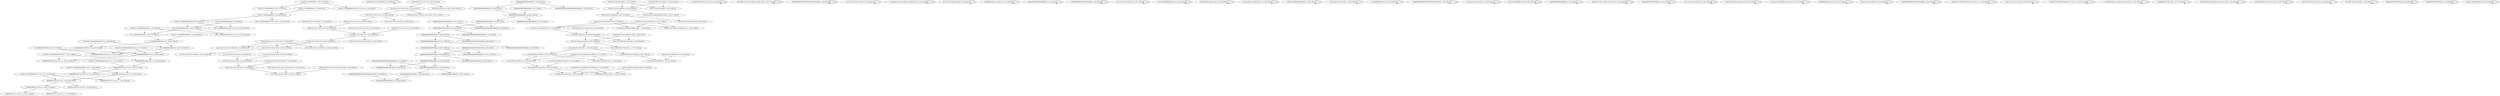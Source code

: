 digraph G {
    "10111100000000010001_5-24:173-LEN:20" -> "01111000000000100011_6-25:172-LEN:20";
    "10111100000000010001_5-24:173-LEN:20" -> "01111000000000100010111011111_6-35:8-LEN:29";
    "010001101011011000010_2-23:5-LEN:21" -> "010001101011011000010_2-23:5-LEN:21";
    "110010101100000000010001101_1-27:5-LEN:27" -> "11000000000100011011011111_9-35:14-LEN:26";
    "110010101100000000010001101_1-27:5-LEN:27" -> "11000000000100011011_9-28:186-LEN:20";
    "10010011010111011101011_1-24:6-LEN:23" -> "00110101110111010110_6-25:135-LEN:20";
    "100110010101110111010110110_1-28:5-LEN:27" -> "01011101110101101100010011_10-35:6-LEN:26";
    "100110010101110111010110110_1-28:5-LEN:27" -> "010111011101011011010_10-30:135-LEN:21";
    "100110010101110111010110110_1-28:5-LEN:27" -> "0101110111010110110010011_10-35:12-LEN:25";
    "00000000000000000000_8-27:217-LEN:20" -> "00000000000000000000_9-28:214-LEN:20";
    "00000000000000000000_8-27:217-LEN:20" -> "00000000000000000000000000_9-35:6-LEN:26";
    "10110000101010001100_14-33:156-LEN:20" -> "01100001010100011001_15-35:12-LEN:20";
    "10110000101010001100_14-33:156-LEN:20" -> "011000010101000110011_15-35:172-LEN:21";
    "00110101101100001010_6-25:133-LEN:20" -> "011010110110000101010_7-27:138-LEN:21";
    "00110101101100001010_6-25:133-LEN:20" -> "0110101101100001010000110011_7-35:6-LEN:28";
    "00110101101100001010_6-25:133-LEN:20" -> "01101011011000010100000110011_7-35:5-LEN:29";
    "00000001000110111011_13-32:180-LEN:20" -> "00000010001101110111_14-33:173-LEN:20";
    "00000001000110111011_13-32:180-LEN:20" -> "0000001000110111011011_14-35:6-LEN:22";
    "11001011110000000010001101110_1-30:6-LEN:29" -> "00000000100011011101111_12-35:12-LEN:23";
    "11001011110000000010001101110_1-30:6-LEN:29" -> "00000000100011011101_12-31:182-LEN:20";
    "111000000001000110111011_8-32:5-LEN:24" -> "111000000001000110111011_8-32:5-LEN:24";
    "00000000000000000000_6-25:232-LEN:20" -> "00000000000000000000_7-26:228-LEN:20";
    "00000000000000000000_6-25:232-LEN:20" -> "0000000000000000000000000000_7-35:5-LEN:28";
    "1010100110101101100010101000110011_1-35:7-LEN:34" -> "1010100110101101100010101000110011_1-35:7-LEN:34";
    "000000000000000000000_1-21:224-LEN:21" -> "00000000000000000000_3-22:216-LEN:20";
    "000000000000000000000_1-21:224-LEN:21" -> "00000000000000000000000000000000_3-35:16-LEN:32";
    "10110110000101010001_11-30:143-LEN:20" -> "01101100001010100011_12-31:136-LEN:20";
    "10110110000101010001_11-30:143-LEN:20" -> "0110110000101010001001_12-34:7-LEN:22";
    "0000000000000000000000000000000000_1-35:6-LEN:34" -> "0000000000000000000000000000000000_1-35:6-LEN:34";
    "01011011000010101000_10-29:148-LEN:20" -> "10110110000101010001_11-30:143-LEN:20";
    "01011011000010101000_10-29:148-LEN:20" -> "101101100001010100010011_11-35:7-LEN:24";
    "00110101110111010110_6-25:135-LEN:20" -> "01101011101110101101_7-26:149-LEN:20";
    "011010110110000101010_7-27:138-LEN:21" -> "10101101100001010100_9-28:146-LEN:20";
    "1110111010110111010011_13-35:8-LEN:22" -> "1110111010110111010011_13-35:8-LEN:22";
    "10010111100000000010_2-21:170-LEN:20" -> "00101111000000000100_3-22:182-LEN:20";
    "00000000000000000000000_1-24:21-LEN:23" -> "00000000000000000000_6-25:232-LEN:20";
    "00000000000000000000000_1-24:21-LEN:23" -> "00000000000000000000000000000_6-35:8-LEN:29";
    "00000000010001101110_11-30:191-LEN:20" -> "00000000100011011101111_12-35:12-LEN:23";
    "00000000010001101110_11-30:191-LEN:20" -> "00000000100011011101_12-31:182-LEN:20";
    "010100110101101000010101000110011_2-35:9-LEN:33" -> "010100110101101000010101000110011_2-35:9-LEN:33";
    "000000000000000000000000000000_1-31:8-LEN:30" -> "0000000000000000000000_13-35:6-LEN:22";
    "000000000000000000000000000000_1-31:8-LEN:30" -> "000000000000000000000_13-33:204-LEN:21";
    "01101100001010100011_12-31:136-LEN:20" -> "1101100001010100011011_13-35:6-LEN:22";
    "01101100001010100011_12-31:136-LEN:20" -> "11011000010101000110_13-32:145-LEN:20";
    "011010110110000110100_7-28:5-LEN:21" -> "011010110110000110100_7-28:5-LEN:21";
    "00101111000000000100_3-22:182-LEN:20" -> "01011110000000001001101110111_4-33:5-LEN:29";
    "00101111000000000100_3-22:182-LEN:20" -> "01011110000000001000_4-23:181-LEN:20";
    "11100000000010001101_8-27:193-LEN:20" -> "11000000000100011011011111_9-35:14-LEN:26";
    "11100000000010001101_8-27:193-LEN:20" -> "11000000000100011011_9-28:186-LEN:20";
    "10011001101011101110_1-20:133-LEN:20" -> "0011001101011101110001_2-23:5-LEN:22";
    "10011001101011101110_1-20:133-LEN:20" -> "001100110101110111010_2-22:148-LEN:21";
    "00000000000000000000_4-23:221-LEN:20" -> "0000000000000000000000000_5-30:5-LEN:25";
    "00000000000000000000_4-23:221-LEN:20" -> "00000000000000000000_5-24:220-LEN:20";
    "100110110101110111010110_1-25:10-LEN:24" -> "01101011101110101101_7-26:149-LEN:20";
    "0000000010001101100111_12-33:5-LEN:22" -> "0000000010001101100111_12-33:5-LEN:22";
    "0101001010110110000101010_2-27:8-LEN:25" -> "10101101100001010100_9-28:146-LEN:20";
    "10101001101120110000101010001100_1-33:23-LEN:32" -> "01100001010100011001_15-35:12-LEN:20";
    "10101001101120110000101010001100_1-33:23-LEN:32" -> "011000010101000110011_15-35:172-LEN:21";
    "11001101011101110101_4-23:134-LEN:20" -> "10011010111011101010110_5-28:8-LEN:23";
    "11001101011101110101_4-23:134-LEN:20" -> "10011010111011101011_5-24:130-LEN:20";
    "11110111010110110101_12-31:6-LEN:20" -> "11101110101101101010_13-32:128-LEN:20";
    "00000000000000000000000_1-24:5-LEN:23" -> "00000000000000000000000_1-24:5-LEN:23";
    "10110110000101010001100_9-33:5-LEN:23" -> "01100001010100011001_15-35:12-LEN:20";
    "10110110000101010001100_9-33:5-LEN:23" -> "011000010101000110011_15-35:172-LEN:21";
    "1010100110111101100001010100011_1-31:13-LEN:31" -> "1101100001010100011011_13-35:6-LEN:22";
    "1010100110111101100001010100011_1-31:13-LEN:31" -> "11011000010101000110_13-32:145-LEN:20";
    "00000000000000000000_12-31:202-LEN:20" -> "0000000000000000000000_13-35:6-LEN:22";
    "00000000000000000000_12-31:202-LEN:20" -> "000000000000000000000_13-33:204-LEN:21";
    "0000000000000000000000000_1-26:5-LEN:25" -> "0000000000000000000000000_1-26:5-LEN:25";
    "20110000101010001001_14-34:5-LEN:20" -> "01100001010100010011_15-35:11-LEN:20";
    "00000010001101110111_14-33:173-LEN:20" -> "00000100011011101111_15-35:14-LEN:20";
    "00000010001101110111_14-33:173-LEN:20" -> "000001000110111011111_15-35:158-LEN:21";
    "01101011101110101101_7-26:149-LEN:20" -> "110101110111010110110_8-28:144-LEN:21";
    "01101011101110101101_7-26:149-LEN:20" -> "1101011101110101101001010011_8-35:7-LEN:28";
    "10110101101101010011_15-35:7-LEN:20" -> "10110101101101010011_15-35:7-LEN:20";
    "00000000000000000000_3-22:216-LEN:20" -> "00000000000000000000_4-23:221-LEN:20";
    "000000000000000000000000000000000_1-34:6-LEN:33" -> "00000000000000000000_16-35:205-LEN:20";
    "110010111100000000100011011101_1-31:5-LEN:30" -> "00000001000110111011_13-32:180-LEN:20";
    "110010111100000000100011011101_1-31:5-LEN:30" -> "0000000100011011101111_13-35:7-LEN:22";
    "0101110000000001000110_4-26:5-LEN:22" -> "0101110000000001000110_4-26:5-LEN:22";
    "011000000101000110011_15-35:5-LEN:21" -> "011000000101000110011_15-35:5-LEN:21";
    "01101100001101000110011_12-35:5-LEN:23" -> "01101100001101000110011_12-35:5-LEN:23";
    "11001001110000000001000110_1-26:8-LEN:26" -> "11100000000010001101_8-27:193-LEN:20";
    "11001001110000000001000110_1-26:8-LEN:26" -> "1110000000001000110110_8-30:6-LEN:22";
    "11001011100000000010001_1-24:5-LEN:23" -> "11001011100000000010001_1-24:5-LEN:23";
    "11110000000001000110_7-26:191-LEN:20" -> "11100000000010001101_8-27:193-LEN:20";
    "11110000000001000110_7-26:191-LEN:20" -> "1110000000001000110110_8-30:6-LEN:22";
    "010111011101011011010_10-30:135-LEN:21" -> "01110111010110110100011_12-35:12-LEN:23";
    "010111011101011011010_10-30:135-LEN:21" -> "01110111010110110101_12-31:123-LEN:20";
    "11001011100000000001000110111_1-29:7-LEN:29" -> "00000000010001101110_11-30:191-LEN:20";
    "10111010101101010011_15-35:5-LEN:20" -> "10111010101101010011_15-35:5-LEN:20";
    "11100000000010011011_8-28:5-LEN:20" -> "11100000000010011011_8-28:5-LEN:20";
    "01101001101110101101101010_7-32:6-LEN:26" -> "11011101011011010100_14-33:138-LEN:20";
    "00000000000000000000_5-24:220-LEN:20" -> "00000000000000000000_6-25:232-LEN:20";
    "00000000000000000000_5-24:220-LEN:20" -> "00000000000000000000000000000_6-35:8-LEN:29";
    "0000000000000000000000000000000000_1-35:7-LEN:34" -> "0000000000000000000000000000000000_1-35:7-LEN:34";
    "00000000100011011101_12-31:182-LEN:20" -> "00000001000110111011_13-32:180-LEN:20";
    "00000000100011011101_12-31:182-LEN:20" -> "0000000100011011101111_13-35:7-LEN:22";
    "101010010101101100001010100_1-28:8-LEN:27" -> "01011011000010101000_10-29:148-LEN:20";
    "101010010101101100001010100_1-28:8-LEN:27" -> "0101101100001010100110011_10-35:8-LEN:25";
    "101110101100101010011_15-35:5-LEN:21" -> "101110101100101010011_15-35:5-LEN:21";
    "11011000010101000110_13-32:145-LEN:20" -> "10110000101010001100_14-33:156-LEN:20";
    "000000000000000000000_10-30:206-LEN:21" -> "00000000000000000000000_12-35:6-LEN:23";
    "000000000000000000000_10-30:206-LEN:21" -> "00000000000000000000_12-31:202-LEN:20";
    "01011011000000101000_10-29:5-LEN:20" -> "01011011000000101000_10-29:5-LEN:20";
    "000000000000000000000_1-22:5-LEN:21" -> "000000000000000000000_1-22:5-LEN:21";
    "01110111010110110101_12-31:123-LEN:20" -> "11101110101101101010_13-32:128-LEN:20";
    "01111000000000100011_6-25:172-LEN:20" -> "11110000000001000110_7-26:191-LEN:20";
    "1001100110111011101011011010100_1-33:12-LEN:31" -> "101110101101101010011_15-35:171-LEN:21";
    "001101011101110001101101010011_6-35:5-LEN:30" -> "001101011101110001101101010011_6-35:5-LEN:30";
    "00000000000000000000_7-26:228-LEN:20" -> "00000000000000000000_8-27:217-LEN:20";
    "00000000000000000000_7-26:228-LEN:20" -> "000000000000000000000000000_8-35:9-LEN:27";
    "11001011110000000001_1-20:145-LEN:20" -> "10010111100000000010_2-21:170-LEN:20";
    "11001011110000000001_1-20:145-LEN:20" -> "100101111000000000100110111011111_2-35:5-LEN:33";
    "000000000000000000000_14-35:5-LEN:21" -> "000000000000000000000_14-35:5-LEN:21";
    "10111010110101010011_15-35:5-LEN:20" -> "10111010110101010011_15-35:5-LEN:20";
    "11011101011011010100_14-33:138-LEN:20" -> "101110101101101010011_15-35:171-LEN:21";
    "110101110111010110110_8-28:144-LEN:21" -> "01011101110101101100010011_10-35:6-LEN:26";
    "110101110111010110110_8-28:144-LEN:21" -> "010111011101011011010_10-30:135-LEN:21";
    "110101110111010110110_8-28:144-LEN:21" -> "0101110111010110110010011_10-35:12-LEN:25";
    "0110110000101010001001_12-34:7-LEN:22" -> "01100001010100010011_15-35:11-LEN:20";
    "010100110100101100001010_2-25:5-LEN:24" -> "010100110100101100001010_2-25:5-LEN:24";
    "10011010110110000101_5-24:133-LEN:20" -> "00110101101100001010_6-25:133-LEN:20";
    "10011010110110000101_5-24:133-LEN:20" -> "0011010110110000101100_6-28:5-LEN:22";
    "001100110101110111010_2-22:148-LEN:21" -> "11001101011101110101_4-23:134-LEN:20";
    "001100110101110111010_2-22:148-LEN:21" -> "1100110101110111010101101010011_4-35:11-LEN:31";
    "000000000000000000000_1-22:7-LEN:21" -> "00000000000000000000_4-23:221-LEN:20";
    "10010111100000000010_1-21:8-LEN:20" -> "00101111000000000100_3-22:182-LEN:20";
    "0110101101100000101000110011_7-35:7-LEN:28" -> "0110101101100000101000110011_7-35:7-LEN:28";
    "100100110101101100001_1-22:13-LEN:21" -> "01001101011011000011_4-24:5-LEN:20";
    "100100110101101100001_1-22:13-LEN:21" -> "01001101011011000010_4-23:140-LEN:20";
    "101010110101101100001010_1-25:11-LEN:24" -> "011010110110000101010_7-27:138-LEN:21";
    "101010110101101100001010_1-25:11-LEN:24" -> "0110101101100001010000110011_7-35:6-LEN:28";
    "101010110101101100001010_1-25:11-LEN:24" -> "01101011011000010100000110011_7-35:5-LEN:29";
    "100000000010011011101_10-31:5-LEN:21" -> "100000000010011011101_10-31:5-LEN:21";
    "10011001101121011101011011010100_1-33:24-LEN:32" -> "101110101101101010011_15-35:171-LEN:21";
    "10011010101100001010_5-25:5-LEN:20" -> "10011010101100001010_5-25:5-LEN:20";
    "011100000000010001101_6-27:5-LEN:21" -> "11000000000100011011011111_9-35:14-LEN:26";
    "011100000000010001101_6-27:5-LEN:21" -> "11000000000100011011_9-28:186-LEN:20";
    "0000000000000000000000000000_1-29:5-LEN:28" -> "0000000000000000000000000000_1-29:5-LEN:28";
    "01011110000000001000_4-23:181-LEN:20" -> "10111100000000010001_5-24:173-LEN:20";
    "01011110000000001000_4-23:181-LEN:20" -> "101111000000000100010111011111_5-35:9-LEN:30";
    "1100101111000000001000110111011111_1-35:8-LEN:34" -> "1100101111000000001000110111011111_1-35:8-LEN:34";
    "1001101111101110101101_5-26:5-LEN:22" -> "1001101111101110101101_5-26:5-LEN:22";
    "00000000000000000000_15-34:202-LEN:20" -> "00000000000000000000_16-35:205-LEN:20";
    "1100101111000000000000110111011111_1-35:13-LEN:34" -> "1100101111000000000000110111011111_1-35:13-LEN:34";
    "010100110101101100010101000110011_2-35:7-LEN:33" -> "010100110101101100010101000110011_2-35:7-LEN:33";
    "01100001010100110011_15-35:5-LEN:20" -> "01100001010100110011_15-35:5-LEN:20";
    "1010100110101101100001_1-22:124-LEN:22" -> "01001101011011000011_4-24:5-LEN:20";
    "1010100110101101100001_1-22:124-LEN:22" -> "01001101011011000010_4-23:140-LEN:20";
    "00000000000000000000_9-28:214-LEN:20" -> "0000000000000000000000000_10-35:12-LEN:25";
    "00000000000000000000_9-28:214-LEN:20" -> "000000000000000000000_10-30:206-LEN:21";
    "10011010111011101011_5-24:130-LEN:20" -> "00110101110111010110_6-25:135-LEN:20";
    "10101101100001010100_9-28:146-LEN:20" -> "01011011000010101000_10-29:148-LEN:20";
    "10101101100001010100_9-28:146-LEN:20" -> "0101101100001010100110011_10-35:8-LEN:25";
    "0101001101011001000010101000110011_2-35:6-LEN:34" -> "0101001101011001000010101000110011_2-35:6-LEN:34";
    "100110011010111011010110110_1-28:7-LEN:27" -> "100110011010111011010110110_1-28:7-LEN:27";
    "110011111000000000100011_1-25:15-LEN:24" -> "11110000000001000110_7-26:191-LEN:20";
    "10011010110111010110110_5-28:5-LEN:23" -> "10011010110111010110110_5-28:5-LEN:23";
    "11101110101101101010_13-32:128-LEN:20" -> "11011101011011010100_14-33:138-LEN:20";
    "00000000000000000000000000_2-28:5-LEN:26" -> "0000000000000000000000000_10-35:12-LEN:25";
    "00000000000000000000000000_2-28:5-LEN:26" -> "000000000000000000000_10-30:206-LEN:21";
    "110010111000000000100011011_1-28:11-LEN:27" -> "1000000000100011011011111_10-35:14-LEN:25";
    "110010111000000000100011011_1-28:11-LEN:27" -> "10000000001000110111_10-29:184-LEN:20";
    "101010011010101100001_1-22:5-LEN:21" -> "101010011010101100001_1-22:5-LEN:21";
    "010110101110111010110_3-25:5-LEN:21" -> "01101011101110101101_7-26:149-LEN:20";
    "110000111100000000010001_1-24:7-LEN:24" -> "01111000000000100011_6-25:172-LEN:20";
    "110000111100000000010001_1-24:7-LEN:24" -> "01111000000000100010111011111_6-35:8-LEN:29";
    "000000000000000000000_13-33:204-LEN:21" -> "00000000000000000000_15-35:7-LEN:20";
    "000000000000000000000_13-33:204-LEN:21" -> "00000000000000000000_15-34:202-LEN:20";
    "0110101011000010101000110_7-32:6-LEN:25" -> "10110000101010001100_14-33:156-LEN:20";
    "11011110000000001000_4-23:5-LEN:20" -> "10111100000000010001_5-24:173-LEN:20";
    "11011110000000001000_4-23:5-LEN:20" -> "101111000000000100010111011111_5-35:9-LEN:30";
    "10000000001000110111_10-29:184-LEN:20" -> "00000000010001101110_11-30:191-LEN:20";
    "00000000000000000000_4-24:5-LEN:20" -> "00000000000000000000_4-24:5-LEN:20";
    "00000000000000000000_1-21:6-LEN:20" -> "00000000000000000000_1-21:6-LEN:20";
    "11000000000100011011_9-28:186-LEN:20" -> "1000000000100011011011111_10-35:14-LEN:25";
    "11000000000100011011_9-28:186-LEN:20" -> "10000000001000110111_10-29:184-LEN:20";
    "01001101011011000010_4-23:140-LEN:20" -> "10011010110110000101_5-24:133-LEN:20";
    "01001101011011000010_4-23:140-LEN:20" -> "100110101101100001001000110011_5-35:11-LEN:30";
    "10001111000000000100_2-22:5-LEN:20" -> "10001111000000000100_2-22:5-LEN:20";
}
